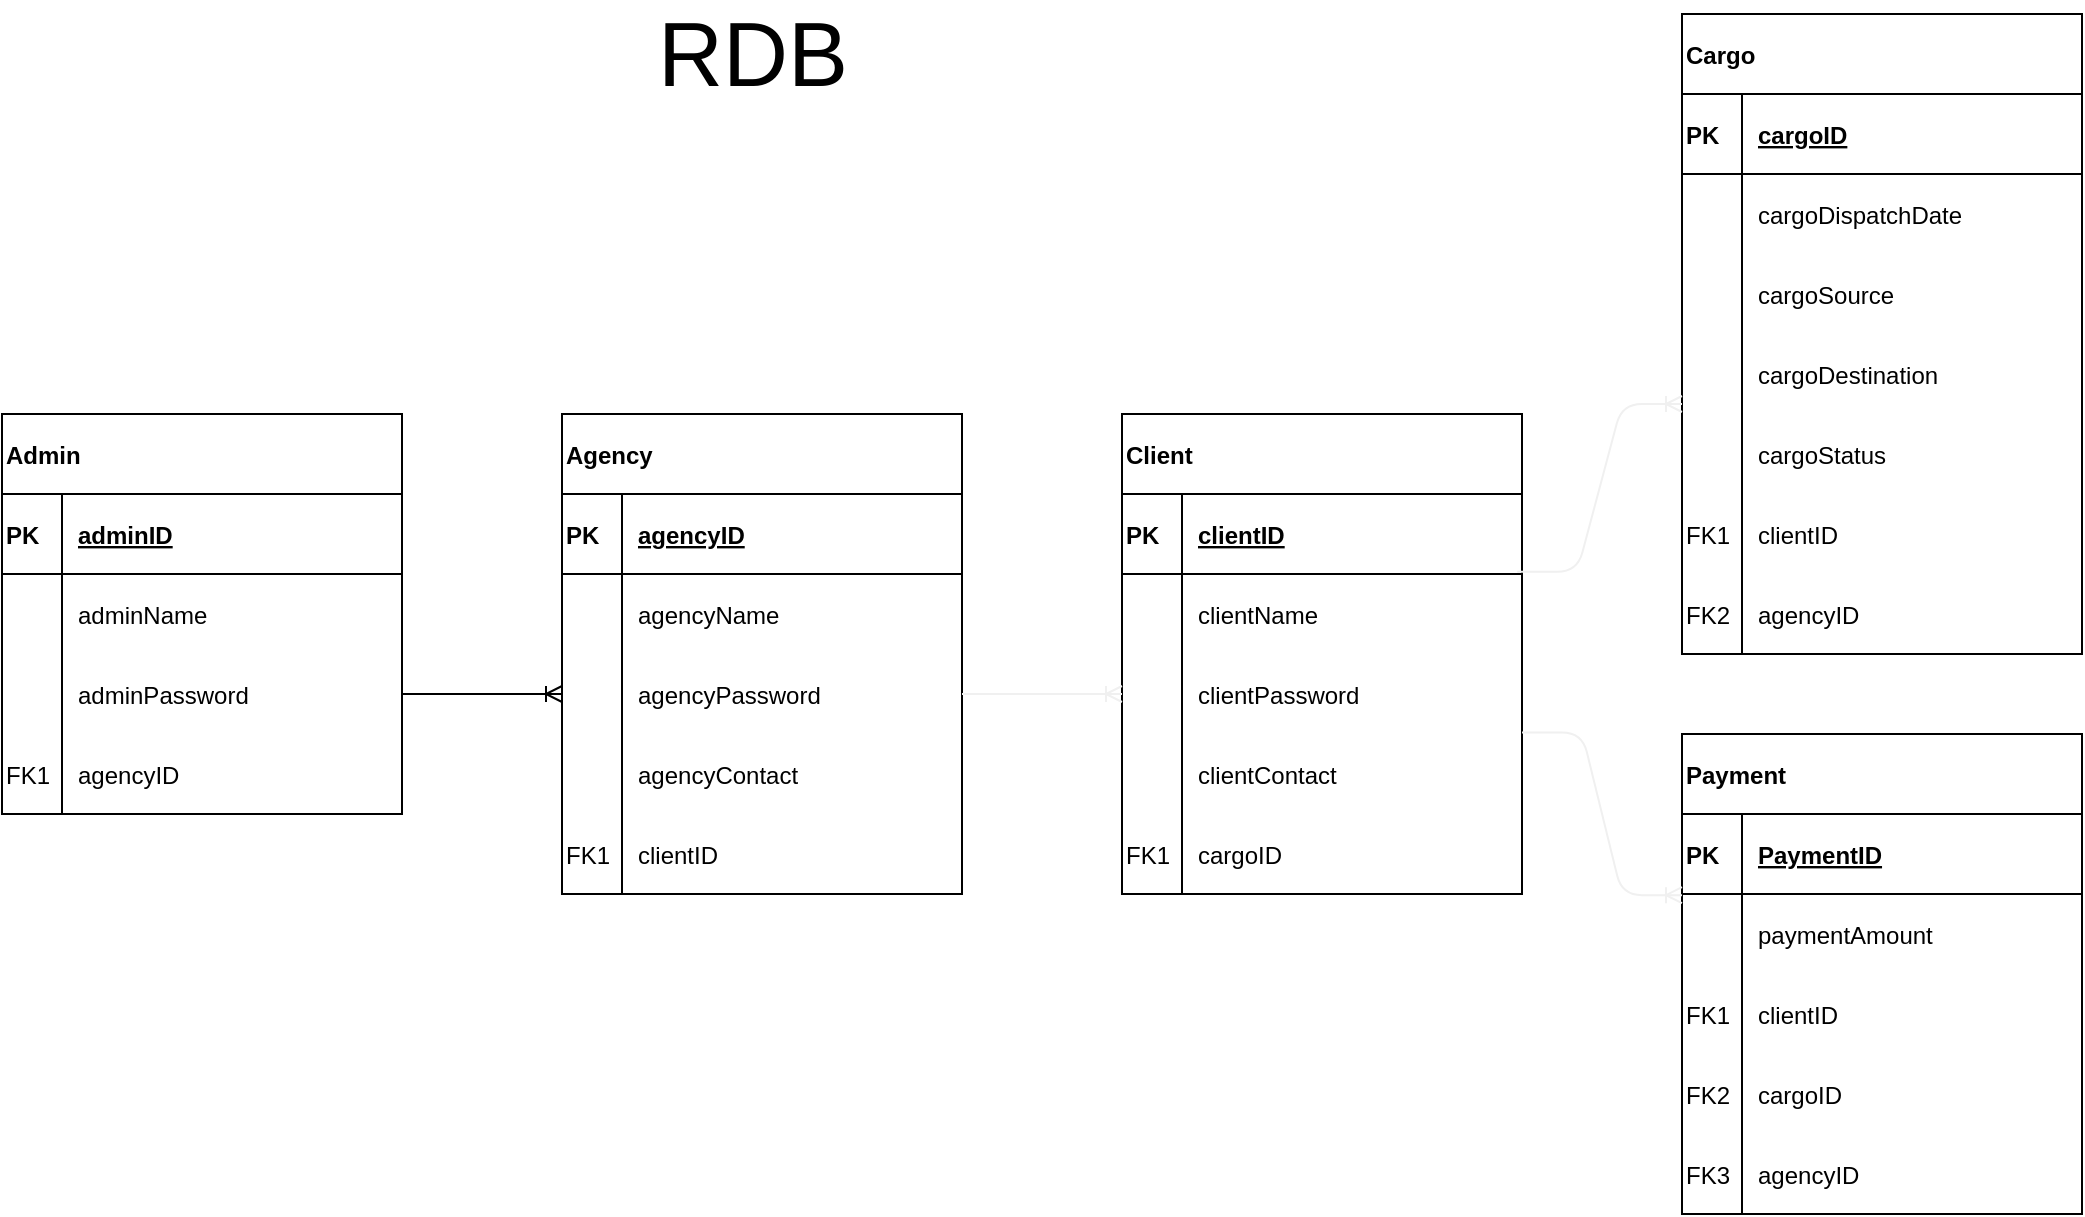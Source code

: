 <mxfile version="14.6.13" type="device"><diagram id="R2lEEEUBdFMjLlhIrx00" name="Page-1"><mxGraphModel dx="1477" dy="882" grid="1" gridSize="10" guides="1" tooltips="1" connect="1" arrows="1" fold="1" page="1" pageScale="1" pageWidth="4000" pageHeight="4000" math="0" shadow="0" extFonts="Permanent Marker^https://fonts.googleapis.com/css?family=Permanent+Marker"><root><mxCell id="0"/><mxCell id="1" parent="0"/><mxCell id="tegZjZYX42dp-K7NXMUg-3" value="Admin" style="shape=table;startSize=40;container=1;collapsible=1;childLayout=tableLayout;fixedRows=1;rowLines=0;fontStyle=1;align=left;resizeLast=1;verticalAlign=middle;" parent="1" vertex="1"><mxGeometry x="1760" y="2360" width="200" height="200" as="geometry"/></mxCell><mxCell id="tegZjZYX42dp-K7NXMUg-4" value="" style="shape=partialRectangle;collapsible=0;dropTarget=0;pointerEvents=0;fillColor=none;top=0;left=0;bottom=1;right=0;points=[[0,0.5],[1,0.5]];portConstraint=eastwest;align=left;verticalAlign=middle;" parent="tegZjZYX42dp-K7NXMUg-3" vertex="1"><mxGeometry y="40" width="200" height="40" as="geometry"/></mxCell><mxCell id="tegZjZYX42dp-K7NXMUg-5" value="PK" style="shape=partialRectangle;connectable=0;fillColor=none;top=0;left=0;bottom=0;right=0;fontStyle=1;overflow=hidden;align=left;verticalAlign=middle;" parent="tegZjZYX42dp-K7NXMUg-4" vertex="1"><mxGeometry width="30" height="40" as="geometry"/></mxCell><mxCell id="tegZjZYX42dp-K7NXMUg-6" value="adminID" style="shape=partialRectangle;connectable=0;fillColor=none;top=0;left=0;bottom=0;right=0;align=left;spacingLeft=6;fontStyle=5;overflow=hidden;verticalAlign=middle;" parent="tegZjZYX42dp-K7NXMUg-4" vertex="1"><mxGeometry x="30" width="170" height="40" as="geometry"/></mxCell><mxCell id="tegZjZYX42dp-K7NXMUg-7" value="" style="shape=partialRectangle;collapsible=0;dropTarget=0;pointerEvents=0;fillColor=none;top=0;left=0;bottom=0;right=0;points=[[0,0.5],[1,0.5]];portConstraint=eastwest;align=left;verticalAlign=middle;" parent="tegZjZYX42dp-K7NXMUg-3" vertex="1"><mxGeometry y="80" width="200" height="40" as="geometry"/></mxCell><mxCell id="tegZjZYX42dp-K7NXMUg-8" value="" style="shape=partialRectangle;connectable=0;fillColor=none;top=0;left=0;bottom=0;right=0;editable=1;overflow=hidden;align=left;verticalAlign=middle;" parent="tegZjZYX42dp-K7NXMUg-7" vertex="1"><mxGeometry width="30" height="40" as="geometry"/></mxCell><mxCell id="tegZjZYX42dp-K7NXMUg-9" value="adminName" style="shape=partialRectangle;connectable=0;fillColor=none;top=0;left=0;bottom=0;right=0;align=left;spacingLeft=6;overflow=hidden;verticalAlign=middle;" parent="tegZjZYX42dp-K7NXMUg-7" vertex="1"><mxGeometry x="30" width="170" height="40" as="geometry"/></mxCell><mxCell id="tegZjZYX42dp-K7NXMUg-10" value="" style="shape=partialRectangle;collapsible=0;dropTarget=0;pointerEvents=0;fillColor=none;top=0;left=0;bottom=0;right=0;points=[[0,0.5],[1,0.5]];portConstraint=eastwest;align=left;verticalAlign=middle;" parent="tegZjZYX42dp-K7NXMUg-3" vertex="1"><mxGeometry y="120" width="200" height="40" as="geometry"/></mxCell><mxCell id="tegZjZYX42dp-K7NXMUg-11" value="" style="shape=partialRectangle;connectable=0;fillColor=none;top=0;left=0;bottom=0;right=0;editable=1;overflow=hidden;align=left;verticalAlign=middle;" parent="tegZjZYX42dp-K7NXMUg-10" vertex="1"><mxGeometry width="30" height="40" as="geometry"/></mxCell><mxCell id="tegZjZYX42dp-K7NXMUg-12" value="adminPassword" style="shape=partialRectangle;connectable=0;fillColor=none;top=0;left=0;bottom=0;right=0;align=left;spacingLeft=6;overflow=hidden;verticalAlign=middle;" parent="tegZjZYX42dp-K7NXMUg-10" vertex="1"><mxGeometry x="30" width="170" height="40" as="geometry"/></mxCell><mxCell id="tegZjZYX42dp-K7NXMUg-13" value="" style="shape=partialRectangle;collapsible=0;dropTarget=0;pointerEvents=0;fillColor=none;top=0;left=0;bottom=0;right=0;points=[[0,0.5],[1,0.5]];portConstraint=eastwest;align=left;verticalAlign=middle;" parent="tegZjZYX42dp-K7NXMUg-3" vertex="1"><mxGeometry y="160" width="200" height="40" as="geometry"/></mxCell><mxCell id="tegZjZYX42dp-K7NXMUg-14" value="FK1" style="shape=partialRectangle;connectable=0;fillColor=none;top=0;left=0;bottom=0;right=0;editable=1;overflow=hidden;align=left;verticalAlign=middle;" parent="tegZjZYX42dp-K7NXMUg-13" vertex="1"><mxGeometry width="30" height="40" as="geometry"/></mxCell><mxCell id="tegZjZYX42dp-K7NXMUg-15" value="agencyID" style="shape=partialRectangle;connectable=0;fillColor=none;top=0;left=0;bottom=0;right=0;align=left;spacingLeft=6;overflow=hidden;verticalAlign=middle;" parent="tegZjZYX42dp-K7NXMUg-13" vertex="1"><mxGeometry x="30" width="170" height="40" as="geometry"/></mxCell><mxCell id="tegZjZYX42dp-K7NXMUg-54" value="Agency" style="shape=table;startSize=40;container=1;collapsible=1;childLayout=tableLayout;fixedRows=1;rowLines=0;fontStyle=1;align=left;resizeLast=1;verticalAlign=middle;" parent="1" vertex="1"><mxGeometry x="2040" y="2360" width="200" height="240" as="geometry"/></mxCell><mxCell id="tegZjZYX42dp-K7NXMUg-55" value="" style="shape=partialRectangle;collapsible=0;dropTarget=0;pointerEvents=0;fillColor=none;top=0;left=0;bottom=1;right=0;points=[[0,0.5],[1,0.5]];portConstraint=eastwest;align=left;verticalAlign=middle;" parent="tegZjZYX42dp-K7NXMUg-54" vertex="1"><mxGeometry y="40" width="200" height="40" as="geometry"/></mxCell><mxCell id="tegZjZYX42dp-K7NXMUg-56" value="PK" style="shape=partialRectangle;connectable=0;fillColor=none;top=0;left=0;bottom=0;right=0;fontStyle=1;overflow=hidden;align=left;verticalAlign=middle;" parent="tegZjZYX42dp-K7NXMUg-55" vertex="1"><mxGeometry width="30" height="40" as="geometry"/></mxCell><mxCell id="tegZjZYX42dp-K7NXMUg-57" value="agencyID" style="shape=partialRectangle;connectable=0;fillColor=none;top=0;left=0;bottom=0;right=0;align=left;spacingLeft=6;fontStyle=5;overflow=hidden;verticalAlign=middle;" parent="tegZjZYX42dp-K7NXMUg-55" vertex="1"><mxGeometry x="30" width="170" height="40" as="geometry"/></mxCell><mxCell id="tegZjZYX42dp-K7NXMUg-58" value="" style="shape=partialRectangle;collapsible=0;dropTarget=0;pointerEvents=0;fillColor=none;top=0;left=0;bottom=0;right=0;points=[[0,0.5],[1,0.5]];portConstraint=eastwest;align=left;verticalAlign=middle;" parent="tegZjZYX42dp-K7NXMUg-54" vertex="1"><mxGeometry y="80" width="200" height="40" as="geometry"/></mxCell><mxCell id="tegZjZYX42dp-K7NXMUg-59" value="" style="shape=partialRectangle;connectable=0;fillColor=none;top=0;left=0;bottom=0;right=0;editable=1;overflow=hidden;align=left;verticalAlign=middle;" parent="tegZjZYX42dp-K7NXMUg-58" vertex="1"><mxGeometry width="30" height="40" as="geometry"/></mxCell><mxCell id="tegZjZYX42dp-K7NXMUg-60" value="agencyName" style="shape=partialRectangle;connectable=0;fillColor=none;top=0;left=0;bottom=0;right=0;align=left;spacingLeft=6;overflow=hidden;verticalAlign=middle;" parent="tegZjZYX42dp-K7NXMUg-58" vertex="1"><mxGeometry x="30" width="170" height="40" as="geometry"/></mxCell><mxCell id="tegZjZYX42dp-K7NXMUg-61" value="" style="shape=partialRectangle;collapsible=0;dropTarget=0;pointerEvents=0;fillColor=none;top=0;left=0;bottom=0;right=0;points=[[0,0.5],[1,0.5]];portConstraint=eastwest;align=left;verticalAlign=middle;" parent="tegZjZYX42dp-K7NXMUg-54" vertex="1"><mxGeometry y="120" width="200" height="40" as="geometry"/></mxCell><mxCell id="tegZjZYX42dp-K7NXMUg-62" value="" style="shape=partialRectangle;connectable=0;fillColor=none;top=0;left=0;bottom=0;right=0;editable=1;overflow=hidden;align=left;verticalAlign=middle;" parent="tegZjZYX42dp-K7NXMUg-61" vertex="1"><mxGeometry width="30" height="40" as="geometry"/></mxCell><mxCell id="tegZjZYX42dp-K7NXMUg-63" value="agencyPassword" style="shape=partialRectangle;connectable=0;fillColor=none;top=0;left=0;bottom=0;right=0;align=left;spacingLeft=6;overflow=hidden;verticalAlign=middle;" parent="tegZjZYX42dp-K7NXMUg-61" vertex="1"><mxGeometry x="30" width="170" height="40" as="geometry"/></mxCell><mxCell id="tegZjZYX42dp-K7NXMUg-64" value="" style="shape=partialRectangle;collapsible=0;dropTarget=0;pointerEvents=0;fillColor=none;top=0;left=0;bottom=0;right=0;points=[[0,0.5],[1,0.5]];portConstraint=eastwest;align=left;verticalAlign=middle;" parent="tegZjZYX42dp-K7NXMUg-54" vertex="1"><mxGeometry y="160" width="200" height="40" as="geometry"/></mxCell><mxCell id="tegZjZYX42dp-K7NXMUg-65" value="" style="shape=partialRectangle;connectable=0;fillColor=none;top=0;left=0;bottom=0;right=0;editable=1;overflow=hidden;align=left;verticalAlign=middle;" parent="tegZjZYX42dp-K7NXMUg-64" vertex="1"><mxGeometry width="30" height="40" as="geometry"/></mxCell><mxCell id="tegZjZYX42dp-K7NXMUg-66" value="agencyContact" style="shape=partialRectangle;connectable=0;fillColor=none;top=0;left=0;bottom=0;right=0;align=left;spacingLeft=6;overflow=hidden;verticalAlign=middle;" parent="tegZjZYX42dp-K7NXMUg-64" vertex="1"><mxGeometry x="30" width="170" height="40" as="geometry"/></mxCell><mxCell id="tegZjZYX42dp-K7NXMUg-108" value="" style="shape=partialRectangle;collapsible=0;dropTarget=0;pointerEvents=0;fillColor=none;top=0;left=0;bottom=0;right=0;points=[[0,0.5],[1,0.5]];portConstraint=eastwest;align=left;verticalAlign=middle;" parent="tegZjZYX42dp-K7NXMUg-54" vertex="1"><mxGeometry y="200" width="200" height="40" as="geometry"/></mxCell><mxCell id="tegZjZYX42dp-K7NXMUg-109" value="FK1" style="shape=partialRectangle;connectable=0;fillColor=none;top=0;left=0;bottom=0;right=0;editable=1;overflow=hidden;align=left;verticalAlign=middle;" parent="tegZjZYX42dp-K7NXMUg-108" vertex="1"><mxGeometry width="30" height="40" as="geometry"/></mxCell><mxCell id="tegZjZYX42dp-K7NXMUg-110" value="clientID" style="shape=partialRectangle;connectable=0;fillColor=none;top=0;left=0;bottom=0;right=0;align=left;spacingLeft=6;overflow=hidden;verticalAlign=middle;" parent="tegZjZYX42dp-K7NXMUg-108" vertex="1"><mxGeometry x="30" width="170" height="40" as="geometry"/></mxCell><mxCell id="tegZjZYX42dp-K7NXMUg-67" value="Client" style="shape=table;startSize=40;container=1;collapsible=1;childLayout=tableLayout;fixedRows=1;rowLines=0;fontStyle=1;align=left;resizeLast=1;verticalAlign=middle;" parent="1" vertex="1"><mxGeometry x="2320" y="2360" width="200" height="240" as="geometry"/></mxCell><mxCell id="tegZjZYX42dp-K7NXMUg-68" value="" style="shape=partialRectangle;collapsible=0;dropTarget=0;pointerEvents=0;fillColor=none;top=0;left=0;bottom=1;right=0;points=[[0,0.5],[1,0.5]];portConstraint=eastwest;align=left;verticalAlign=middle;" parent="tegZjZYX42dp-K7NXMUg-67" vertex="1"><mxGeometry y="40" width="200" height="40" as="geometry"/></mxCell><mxCell id="tegZjZYX42dp-K7NXMUg-69" value="PK" style="shape=partialRectangle;connectable=0;fillColor=none;top=0;left=0;bottom=0;right=0;fontStyle=1;overflow=hidden;align=left;verticalAlign=middle;" parent="tegZjZYX42dp-K7NXMUg-68" vertex="1"><mxGeometry width="30" height="40" as="geometry"/></mxCell><mxCell id="tegZjZYX42dp-K7NXMUg-70" value="clientID" style="shape=partialRectangle;connectable=0;fillColor=none;top=0;left=0;bottom=0;right=0;align=left;spacingLeft=6;fontStyle=5;overflow=hidden;verticalAlign=middle;" parent="tegZjZYX42dp-K7NXMUg-68" vertex="1"><mxGeometry x="30" width="170" height="40" as="geometry"/></mxCell><mxCell id="tegZjZYX42dp-K7NXMUg-71" value="" style="shape=partialRectangle;collapsible=0;dropTarget=0;pointerEvents=0;fillColor=none;top=0;left=0;bottom=0;right=0;points=[[0,0.5],[1,0.5]];portConstraint=eastwest;align=left;verticalAlign=middle;" parent="tegZjZYX42dp-K7NXMUg-67" vertex="1"><mxGeometry y="80" width="200" height="40" as="geometry"/></mxCell><mxCell id="tegZjZYX42dp-K7NXMUg-72" value="" style="shape=partialRectangle;connectable=0;fillColor=none;top=0;left=0;bottom=0;right=0;editable=1;overflow=hidden;align=left;verticalAlign=middle;" parent="tegZjZYX42dp-K7NXMUg-71" vertex="1"><mxGeometry width="30" height="40" as="geometry"/></mxCell><mxCell id="tegZjZYX42dp-K7NXMUg-73" value="clientName" style="shape=partialRectangle;connectable=0;fillColor=none;top=0;left=0;bottom=0;right=0;align=left;spacingLeft=6;overflow=hidden;verticalAlign=middle;" parent="tegZjZYX42dp-K7NXMUg-71" vertex="1"><mxGeometry x="30" width="170" height="40" as="geometry"/></mxCell><mxCell id="tegZjZYX42dp-K7NXMUg-74" value="" style="shape=partialRectangle;collapsible=0;dropTarget=0;pointerEvents=0;fillColor=none;top=0;left=0;bottom=0;right=0;points=[[0,0.5],[1,0.5]];portConstraint=eastwest;align=left;verticalAlign=middle;" parent="tegZjZYX42dp-K7NXMUg-67" vertex="1"><mxGeometry y="120" width="200" height="40" as="geometry"/></mxCell><mxCell id="tegZjZYX42dp-K7NXMUg-75" value="" style="shape=partialRectangle;connectable=0;fillColor=none;top=0;left=0;bottom=0;right=0;editable=1;overflow=hidden;align=left;verticalAlign=middle;" parent="tegZjZYX42dp-K7NXMUg-74" vertex="1"><mxGeometry width="30" height="40" as="geometry"/></mxCell><mxCell id="tegZjZYX42dp-K7NXMUg-76" value="clientPassword" style="shape=partialRectangle;connectable=0;fillColor=none;top=0;left=0;bottom=0;right=0;align=left;spacingLeft=6;overflow=hidden;verticalAlign=middle;" parent="tegZjZYX42dp-K7NXMUg-74" vertex="1"><mxGeometry x="30" width="170" height="40" as="geometry"/></mxCell><mxCell id="tegZjZYX42dp-K7NXMUg-77" value="" style="shape=partialRectangle;collapsible=0;dropTarget=0;pointerEvents=0;fillColor=none;top=0;left=0;bottom=0;right=0;points=[[0,0.5],[1,0.5]];portConstraint=eastwest;align=left;verticalAlign=middle;" parent="tegZjZYX42dp-K7NXMUg-67" vertex="1"><mxGeometry y="160" width="200" height="40" as="geometry"/></mxCell><mxCell id="tegZjZYX42dp-K7NXMUg-78" value="" style="shape=partialRectangle;connectable=0;fillColor=none;top=0;left=0;bottom=0;right=0;editable=1;overflow=hidden;align=left;verticalAlign=middle;" parent="tegZjZYX42dp-K7NXMUg-77" vertex="1"><mxGeometry width="30" height="40" as="geometry"/></mxCell><mxCell id="tegZjZYX42dp-K7NXMUg-79" value="clientContact" style="shape=partialRectangle;connectable=0;fillColor=none;top=0;left=0;bottom=0;right=0;align=left;spacingLeft=6;overflow=hidden;verticalAlign=middle;" parent="tegZjZYX42dp-K7NXMUg-77" vertex="1"><mxGeometry x="30" width="170" height="40" as="geometry"/></mxCell><mxCell id="tegZjZYX42dp-K7NXMUg-119" value="" style="shape=partialRectangle;collapsible=0;dropTarget=0;pointerEvents=0;fillColor=none;top=0;left=0;bottom=0;right=0;points=[[0,0.5],[1,0.5]];portConstraint=eastwest;align=left;verticalAlign=middle;" parent="tegZjZYX42dp-K7NXMUg-67" vertex="1"><mxGeometry y="200" width="200" height="40" as="geometry"/></mxCell><mxCell id="tegZjZYX42dp-K7NXMUg-120" value="FK1" style="shape=partialRectangle;connectable=0;fillColor=none;top=0;left=0;bottom=0;right=0;editable=1;overflow=hidden;align=left;verticalAlign=middle;" parent="tegZjZYX42dp-K7NXMUg-119" vertex="1"><mxGeometry width="30" height="40" as="geometry"/></mxCell><mxCell id="tegZjZYX42dp-K7NXMUg-121" value="cargoID" style="shape=partialRectangle;connectable=0;fillColor=none;top=0;left=0;bottom=0;right=0;align=left;spacingLeft=6;overflow=hidden;verticalAlign=middle;" parent="tegZjZYX42dp-K7NXMUg-119" vertex="1"><mxGeometry x="30" width="170" height="40" as="geometry"/></mxCell><mxCell id="tegZjZYX42dp-K7NXMUg-80" value="Payment" style="shape=table;startSize=40;container=1;collapsible=1;childLayout=tableLayout;fixedRows=1;rowLines=0;fontStyle=1;align=left;resizeLast=1;verticalAlign=middle;" parent="1" vertex="1"><mxGeometry x="2600" y="2520" width="200" height="240" as="geometry"/></mxCell><mxCell id="tegZjZYX42dp-K7NXMUg-81" value="" style="shape=partialRectangle;collapsible=0;dropTarget=0;pointerEvents=0;fillColor=none;top=0;left=0;bottom=1;right=0;points=[[0,0.5],[1,0.5]];portConstraint=eastwest;align=left;verticalAlign=middle;" parent="tegZjZYX42dp-K7NXMUg-80" vertex="1"><mxGeometry y="40" width="200" height="40" as="geometry"/></mxCell><mxCell id="tegZjZYX42dp-K7NXMUg-82" value="PK" style="shape=partialRectangle;connectable=0;fillColor=none;top=0;left=0;bottom=0;right=0;fontStyle=1;overflow=hidden;align=left;verticalAlign=middle;" parent="tegZjZYX42dp-K7NXMUg-81" vertex="1"><mxGeometry width="30" height="40" as="geometry"/></mxCell><mxCell id="tegZjZYX42dp-K7NXMUg-83" value="PaymentID" style="shape=partialRectangle;connectable=0;fillColor=none;top=0;left=0;bottom=0;right=0;align=left;spacingLeft=6;fontStyle=5;overflow=hidden;verticalAlign=middle;" parent="tegZjZYX42dp-K7NXMUg-81" vertex="1"><mxGeometry x="30" width="170" height="40" as="geometry"/></mxCell><mxCell id="tegZjZYX42dp-K7NXMUg-84" value="" style="shape=partialRectangle;collapsible=0;dropTarget=0;pointerEvents=0;fillColor=none;top=0;left=0;bottom=0;right=0;points=[[0,0.5],[1,0.5]];portConstraint=eastwest;align=left;verticalAlign=middle;" parent="tegZjZYX42dp-K7NXMUg-80" vertex="1"><mxGeometry y="80" width="200" height="40" as="geometry"/></mxCell><mxCell id="tegZjZYX42dp-K7NXMUg-85" value="" style="shape=partialRectangle;connectable=0;fillColor=none;top=0;left=0;bottom=0;right=0;editable=1;overflow=hidden;align=left;verticalAlign=middle;" parent="tegZjZYX42dp-K7NXMUg-84" vertex="1"><mxGeometry width="30" height="40" as="geometry"/></mxCell><mxCell id="tegZjZYX42dp-K7NXMUg-86" value="paymentAmount" style="shape=partialRectangle;connectable=0;fillColor=none;top=0;left=0;bottom=0;right=0;align=left;spacingLeft=6;overflow=hidden;verticalAlign=middle;" parent="tegZjZYX42dp-K7NXMUg-84" vertex="1"><mxGeometry x="30" width="170" height="40" as="geometry"/></mxCell><mxCell id="tegZjZYX42dp-K7NXMUg-87" value="" style="shape=partialRectangle;collapsible=0;dropTarget=0;pointerEvents=0;fillColor=none;top=0;left=0;bottom=0;right=0;points=[[0,0.5],[1,0.5]];portConstraint=eastwest;align=left;verticalAlign=middle;" parent="tegZjZYX42dp-K7NXMUg-80" vertex="1"><mxGeometry y="120" width="200" height="40" as="geometry"/></mxCell><mxCell id="tegZjZYX42dp-K7NXMUg-88" value="FK1" style="shape=partialRectangle;connectable=0;fillColor=none;top=0;left=0;bottom=0;right=0;editable=1;overflow=hidden;align=left;verticalAlign=middle;" parent="tegZjZYX42dp-K7NXMUg-87" vertex="1"><mxGeometry width="30" height="40" as="geometry"/></mxCell><mxCell id="tegZjZYX42dp-K7NXMUg-89" value="clientID" style="shape=partialRectangle;connectable=0;fillColor=none;top=0;left=0;bottom=0;right=0;align=left;spacingLeft=6;overflow=hidden;verticalAlign=middle;" parent="tegZjZYX42dp-K7NXMUg-87" vertex="1"><mxGeometry x="30" width="170" height="40" as="geometry"/></mxCell><mxCell id="tegZjZYX42dp-K7NXMUg-128" value="" style="shape=partialRectangle;collapsible=0;dropTarget=0;pointerEvents=0;fillColor=none;top=0;left=0;bottom=0;right=0;points=[[0,0.5],[1,0.5]];portConstraint=eastwest;align=left;verticalAlign=middle;" parent="tegZjZYX42dp-K7NXMUg-80" vertex="1"><mxGeometry y="160" width="200" height="40" as="geometry"/></mxCell><mxCell id="tegZjZYX42dp-K7NXMUg-129" value="FK2" style="shape=partialRectangle;connectable=0;fillColor=none;top=0;left=0;bottom=0;right=0;editable=1;overflow=hidden;align=left;verticalAlign=middle;" parent="tegZjZYX42dp-K7NXMUg-128" vertex="1"><mxGeometry width="30" height="40" as="geometry"/></mxCell><mxCell id="tegZjZYX42dp-K7NXMUg-130" value="cargoID" style="shape=partialRectangle;connectable=0;fillColor=none;top=0;left=0;bottom=0;right=0;align=left;spacingLeft=6;overflow=hidden;verticalAlign=middle;" parent="tegZjZYX42dp-K7NXMUg-128" vertex="1"><mxGeometry x="30" width="170" height="40" as="geometry"/></mxCell><mxCell id="tegZjZYX42dp-K7NXMUg-155" value="" style="shape=partialRectangle;collapsible=0;dropTarget=0;pointerEvents=0;fillColor=none;top=0;left=0;bottom=0;right=0;points=[[0,0.5],[1,0.5]];portConstraint=eastwest;align=left;verticalAlign=middle;" parent="tegZjZYX42dp-K7NXMUg-80" vertex="1"><mxGeometry y="200" width="200" height="40" as="geometry"/></mxCell><mxCell id="tegZjZYX42dp-K7NXMUg-156" value="FK3" style="shape=partialRectangle;connectable=0;fillColor=none;top=0;left=0;bottom=0;right=0;editable=1;overflow=hidden;align=left;verticalAlign=middle;" parent="tegZjZYX42dp-K7NXMUg-155" vertex="1"><mxGeometry width="30" height="40" as="geometry"/></mxCell><mxCell id="tegZjZYX42dp-K7NXMUg-157" value="agencyID" style="shape=partialRectangle;connectable=0;fillColor=none;top=0;left=0;bottom=0;right=0;align=left;spacingLeft=6;overflow=hidden;verticalAlign=middle;" parent="tegZjZYX42dp-K7NXMUg-155" vertex="1"><mxGeometry x="30" width="170" height="40" as="geometry"/></mxCell><mxCell id="tegZjZYX42dp-K7NXMUg-93" value="Cargo" style="shape=table;startSize=40;container=1;collapsible=1;childLayout=tableLayout;fixedRows=1;rowLines=0;fontStyle=1;align=left;resizeLast=1;verticalAlign=middle;" parent="1" vertex="1"><mxGeometry x="2600" y="2160" width="200" height="320" as="geometry"/></mxCell><mxCell id="tegZjZYX42dp-K7NXMUg-94" value="" style="shape=partialRectangle;collapsible=0;dropTarget=0;pointerEvents=0;fillColor=none;top=0;left=0;bottom=1;right=0;points=[[0,0.5],[1,0.5]];portConstraint=eastwest;align=left;verticalAlign=middle;" parent="tegZjZYX42dp-K7NXMUg-93" vertex="1"><mxGeometry y="40" width="200" height="40" as="geometry"/></mxCell><mxCell id="tegZjZYX42dp-K7NXMUg-95" value="PK" style="shape=partialRectangle;connectable=0;fillColor=none;top=0;left=0;bottom=0;right=0;fontStyle=1;overflow=hidden;align=left;verticalAlign=middle;" parent="tegZjZYX42dp-K7NXMUg-94" vertex="1"><mxGeometry width="30" height="40" as="geometry"/></mxCell><mxCell id="tegZjZYX42dp-K7NXMUg-96" value="cargoID" style="shape=partialRectangle;connectable=0;fillColor=none;top=0;left=0;bottom=0;right=0;align=left;spacingLeft=6;fontStyle=5;overflow=hidden;verticalAlign=middle;" parent="tegZjZYX42dp-K7NXMUg-94" vertex="1"><mxGeometry x="30" width="170" height="40" as="geometry"/></mxCell><mxCell id="tegZjZYX42dp-K7NXMUg-97" value="" style="shape=partialRectangle;collapsible=0;dropTarget=0;pointerEvents=0;fillColor=none;top=0;left=0;bottom=0;right=0;points=[[0,0.5],[1,0.5]];portConstraint=eastwest;align=left;verticalAlign=middle;" parent="tegZjZYX42dp-K7NXMUg-93" vertex="1"><mxGeometry y="80" width="200" height="40" as="geometry"/></mxCell><mxCell id="tegZjZYX42dp-K7NXMUg-98" value="" style="shape=partialRectangle;connectable=0;fillColor=none;top=0;left=0;bottom=0;right=0;editable=1;overflow=hidden;align=left;verticalAlign=middle;" parent="tegZjZYX42dp-K7NXMUg-97" vertex="1"><mxGeometry width="30" height="40" as="geometry"/></mxCell><mxCell id="tegZjZYX42dp-K7NXMUg-99" value="cargoDispatchDate" style="shape=partialRectangle;connectable=0;fillColor=none;top=0;left=0;bottom=0;right=0;align=left;spacingLeft=6;overflow=hidden;verticalAlign=middle;" parent="tegZjZYX42dp-K7NXMUg-97" vertex="1"><mxGeometry x="30" width="170" height="40" as="geometry"/></mxCell><mxCell id="tegZjZYX42dp-K7NXMUg-100" value="" style="shape=partialRectangle;collapsible=0;dropTarget=0;pointerEvents=0;fillColor=none;top=0;left=0;bottom=0;right=0;points=[[0,0.5],[1,0.5]];portConstraint=eastwest;align=left;verticalAlign=middle;" parent="tegZjZYX42dp-K7NXMUg-93" vertex="1"><mxGeometry y="120" width="200" height="40" as="geometry"/></mxCell><mxCell id="tegZjZYX42dp-K7NXMUg-101" value="" style="shape=partialRectangle;connectable=0;fillColor=none;top=0;left=0;bottom=0;right=0;editable=1;overflow=hidden;align=left;verticalAlign=middle;" parent="tegZjZYX42dp-K7NXMUg-100" vertex="1"><mxGeometry width="30" height="40" as="geometry"/></mxCell><mxCell id="tegZjZYX42dp-K7NXMUg-102" value="cargoSource" style="shape=partialRectangle;connectable=0;fillColor=none;top=0;left=0;bottom=0;right=0;align=left;spacingLeft=6;overflow=hidden;verticalAlign=middle;" parent="tegZjZYX42dp-K7NXMUg-100" vertex="1"><mxGeometry x="30" width="170" height="40" as="geometry"/></mxCell><mxCell id="tegZjZYX42dp-K7NXMUg-103" value="" style="shape=partialRectangle;collapsible=0;dropTarget=0;pointerEvents=0;fillColor=none;top=0;left=0;bottom=0;right=0;points=[[0,0.5],[1,0.5]];portConstraint=eastwest;align=left;verticalAlign=middle;" parent="tegZjZYX42dp-K7NXMUg-93" vertex="1"><mxGeometry y="160" width="200" height="40" as="geometry"/></mxCell><mxCell id="tegZjZYX42dp-K7NXMUg-104" value="" style="shape=partialRectangle;connectable=0;fillColor=none;top=0;left=0;bottom=0;right=0;editable=1;overflow=hidden;align=left;verticalAlign=middle;" parent="tegZjZYX42dp-K7NXMUg-103" vertex="1"><mxGeometry width="30" height="40" as="geometry"/></mxCell><mxCell id="tegZjZYX42dp-K7NXMUg-105" value="cargoDestination" style="shape=partialRectangle;connectable=0;fillColor=none;top=0;left=0;bottom=0;right=0;align=left;spacingLeft=6;overflow=hidden;verticalAlign=middle;" parent="tegZjZYX42dp-K7NXMUg-103" vertex="1"><mxGeometry x="30" width="170" height="40" as="geometry"/></mxCell><mxCell id="tegZjZYX42dp-K7NXMUg-158" value="" style="shape=partialRectangle;collapsible=0;dropTarget=0;pointerEvents=0;fillColor=none;top=0;left=0;bottom=0;right=0;points=[[0,0.5],[1,0.5]];portConstraint=eastwest;align=left;verticalAlign=middle;" parent="tegZjZYX42dp-K7NXMUg-93" vertex="1"><mxGeometry y="200" width="200" height="40" as="geometry"/></mxCell><mxCell id="tegZjZYX42dp-K7NXMUg-159" value="" style="shape=partialRectangle;connectable=0;fillColor=none;top=0;left=0;bottom=0;right=0;editable=1;overflow=hidden;align=left;verticalAlign=middle;" parent="tegZjZYX42dp-K7NXMUg-158" vertex="1"><mxGeometry width="30" height="40" as="geometry"/></mxCell><mxCell id="tegZjZYX42dp-K7NXMUg-160" value="cargoStatus" style="shape=partialRectangle;connectable=0;fillColor=none;top=0;left=0;bottom=0;right=0;align=left;spacingLeft=6;overflow=hidden;verticalAlign=middle;" parent="tegZjZYX42dp-K7NXMUg-158" vertex="1"><mxGeometry x="30" width="170" height="40" as="geometry"/></mxCell><mxCell id="tegZjZYX42dp-K7NXMUg-176" style="shape=partialRectangle;collapsible=0;dropTarget=0;pointerEvents=0;fillColor=none;top=0;left=0;bottom=0;right=0;points=[[0,0.5],[1,0.5]];portConstraint=eastwest;align=left;verticalAlign=middle;" parent="tegZjZYX42dp-K7NXMUg-93" vertex="1"><mxGeometry y="240" width="200" height="40" as="geometry"/></mxCell><mxCell id="tegZjZYX42dp-K7NXMUg-177" value="FK1" style="shape=partialRectangle;connectable=0;fillColor=none;top=0;left=0;bottom=0;right=0;editable=1;overflow=hidden;align=left;verticalAlign=middle;" parent="tegZjZYX42dp-K7NXMUg-176" vertex="1"><mxGeometry width="30" height="40" as="geometry"/></mxCell><mxCell id="tegZjZYX42dp-K7NXMUg-178" value="clientID" style="shape=partialRectangle;connectable=0;fillColor=none;top=0;left=0;bottom=0;right=0;align=left;spacingLeft=6;overflow=hidden;verticalAlign=middle;" parent="tegZjZYX42dp-K7NXMUg-176" vertex="1"><mxGeometry x="30" width="170" height="40" as="geometry"/></mxCell><mxCell id="tegZjZYX42dp-K7NXMUg-182" style="shape=partialRectangle;collapsible=0;dropTarget=0;pointerEvents=0;fillColor=none;top=0;left=0;bottom=0;right=0;points=[[0,0.5],[1,0.5]];portConstraint=eastwest;align=left;verticalAlign=middle;" parent="tegZjZYX42dp-K7NXMUg-93" vertex="1"><mxGeometry y="280" width="200" height="40" as="geometry"/></mxCell><mxCell id="tegZjZYX42dp-K7NXMUg-183" value="FK2" style="shape=partialRectangle;connectable=0;fillColor=none;top=0;left=0;bottom=0;right=0;editable=1;overflow=hidden;align=left;verticalAlign=middle;" parent="tegZjZYX42dp-K7NXMUg-182" vertex="1"><mxGeometry width="30" height="40" as="geometry"/></mxCell><mxCell id="tegZjZYX42dp-K7NXMUg-184" value="agencyID" style="shape=partialRectangle;connectable=0;fillColor=none;top=0;left=0;bottom=0;right=0;align=left;spacingLeft=6;overflow=hidden;verticalAlign=middle;" parent="tegZjZYX42dp-K7NXMUg-182" vertex="1"><mxGeometry x="30" width="170" height="40" as="geometry"/></mxCell><mxCell id="tegZjZYX42dp-K7NXMUg-185" value="" style="edgeStyle=entityRelationEdgeStyle;fontSize=12;html=1;endArrow=ERoneToMany;exitX=1;exitY=0.5;exitDx=0;exitDy=0;entryX=0;entryY=0.5;entryDx=0;entryDy=0;align=left;" parent="1" source="tegZjZYX42dp-K7NXMUg-10" target="tegZjZYX42dp-K7NXMUg-61" edge="1"><mxGeometry width="100" height="100" relative="1" as="geometry"><mxPoint x="2050" y="2660" as="sourcePoint"/><mxPoint x="2007" y="2400" as="targetPoint"/></mxGeometry></mxCell><mxCell id="e80FMdQXRsDdoWx7ZAcr-1" value="" style="edgeStyle=entityRelationEdgeStyle;fontSize=12;html=1;endArrow=ERoneToMany;align=left;strokeColor=#F0F0F0;entryX=0;entryY=0.015;entryDx=0;entryDy=0;entryPerimeter=0;exitX=1;exitY=-0.02;exitDx=0;exitDy=0;exitPerimeter=0;" parent="1" source="tegZjZYX42dp-K7NXMUg-77" target="tegZjZYX42dp-K7NXMUg-84" edge="1"><mxGeometry width="100" height="100" relative="1" as="geometry"><mxPoint x="2553" y="2500" as="sourcePoint"/><mxPoint x="2590" y="2600" as="targetPoint"/></mxGeometry></mxCell><mxCell id="e80FMdQXRsDdoWx7ZAcr-2" value="" style="edgeStyle=entityRelationEdgeStyle;fontSize=12;html=1;endArrow=ERoneToMany;exitX=0.988;exitY=-0.027;exitDx=0;exitDy=0;align=left;strokeColor=#F0F0F0;exitPerimeter=0;" parent="1" source="tegZjZYX42dp-K7NXMUg-71" edge="1"><mxGeometry width="100" height="100" relative="1" as="geometry"><mxPoint x="2260" y="2520" as="sourcePoint"/><mxPoint x="2600" y="2355" as="targetPoint"/></mxGeometry></mxCell><mxCell id="e80FMdQXRsDdoWx7ZAcr-4" style="edgeStyle=orthogonalEdgeStyle;rounded=1;orthogonalLoop=1;jettySize=auto;html=1;entryX=0;entryY=0.5;entryDx=0;entryDy=0;strokeColor=#F0F0F0;endArrow=ERoneToMany;endFill=0;" parent="1" source="tegZjZYX42dp-K7NXMUg-61" target="tegZjZYX42dp-K7NXMUg-74" edge="1"><mxGeometry relative="1" as="geometry"/></mxCell><mxCell id="AA48GAQUOzxznDWKy413-1" value="&lt;font style=&quot;font-size: 45px&quot;&gt;RDB&lt;/font&gt;" style="text;html=1;align=center;verticalAlign=middle;resizable=0;points=[];autosize=1;strokeColor=none;fontSize=28;" vertex="1" parent="1"><mxGeometry x="2080" y="2160" width="110" height="40" as="geometry"/></mxCell></root></mxGraphModel></diagram></mxfile>